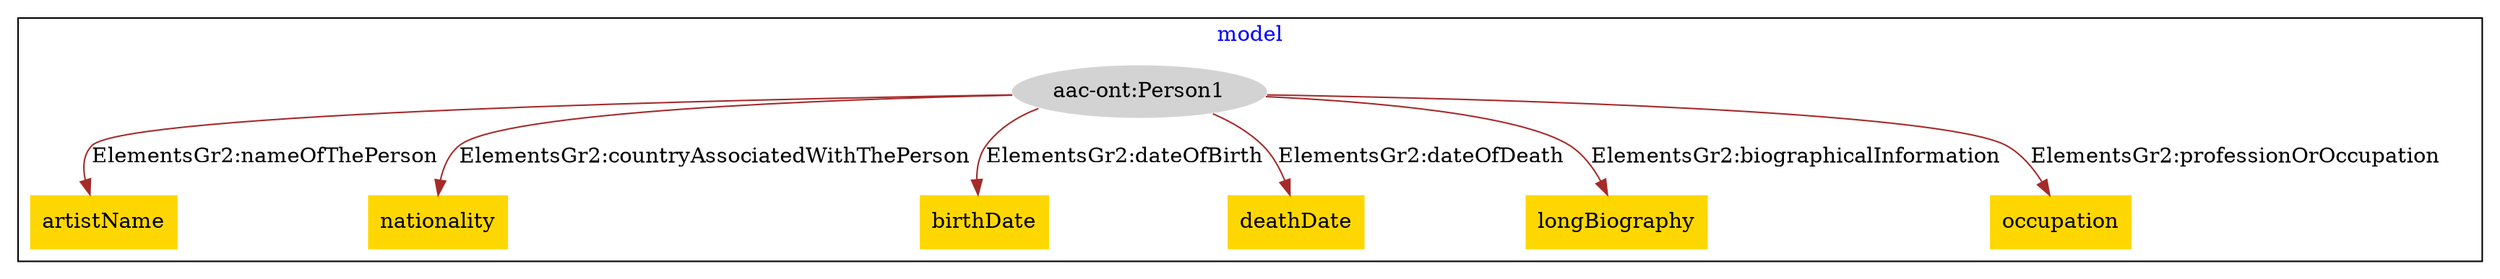 digraph n0 {
fontcolor="blue"
remincross="true"
subgraph cluster {
label="model"
"aac-ont:Person1"[style="filled",color="white",fillcolor="lightgray",label="aac-ont:Person1"];
"artistName"[shape="plaintext",style="filled",fillcolor="gold",label="artistName"];
"nationality"[shape="plaintext",style="filled",fillcolor="gold",label="nationality"];
"birthDate"[shape="plaintext",style="filled",fillcolor="gold",label="birthDate"];
"deathDate"[shape="plaintext",style="filled",fillcolor="gold",label="deathDate"];
"longBiography"[shape="plaintext",style="filled",fillcolor="gold",label="longBiography"];
"occupation"[shape="plaintext",style="filled",fillcolor="gold",label="occupation"];
}
"aac-ont:Person1" -> "artistName"[color="brown",fontcolor="black",label="ElementsGr2:nameOfThePerson"];
"aac-ont:Person1" -> "nationality"[color="brown",fontcolor="black",label="ElementsGr2:countryAssociatedWithThePerson"];
"aac-ont:Person1" -> "birthDate"[color="brown",fontcolor="black",label="ElementsGr2:dateOfBirth"];
"aac-ont:Person1" -> "deathDate"[color="brown",fontcolor="black",label="ElementsGr2:dateOfDeath"];
"aac-ont:Person1" -> "longBiography"[color="brown",fontcolor="black",label="ElementsGr2:biographicalInformation"];
"aac-ont:Person1" -> "occupation"[color="brown",fontcolor="black",label="ElementsGr2:professionOrOccupation"];
}
